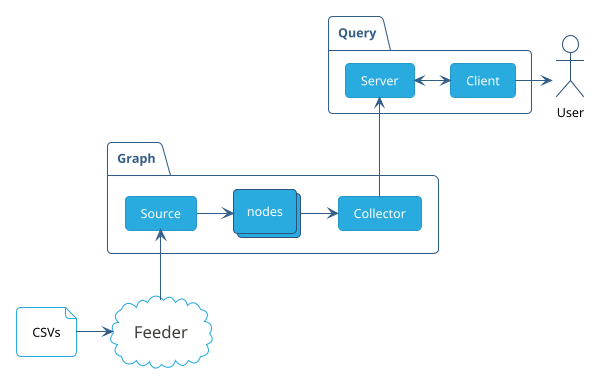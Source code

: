 @startuml
!theme sandstone

skinparam packagebackgroundcolor transparent
skinparam CloudBackgroundColor transparent
skinparam CloudBorderColor #29abe0
skinparam Cloudfontsize 16
skinparam CollectionsBackgroundColor #29abe0
skinparam actorbackgroundcolor transparent
skinparam actorfontcolor black
skinparam ArrowThickness 1
skinparam Packageborderthickness 1
skinparam filebackgroundcolor transparent
skinparam filefontcolor black
skinparam filebordercolor #29abe0


package "Graph" {
  collections nodes
  card Source
  card Collector
  Source -right-> nodes
  nodes -right-> Collector
}

actor User
file CSVs
cloud Feeder
CSVs -right-> Feeder
Feeder -up-> Source

package "Query" {
  card Client
  card Server
  Server <---right---> Client
}

Collector -up-> Server
Client --right--> User

@enduml


